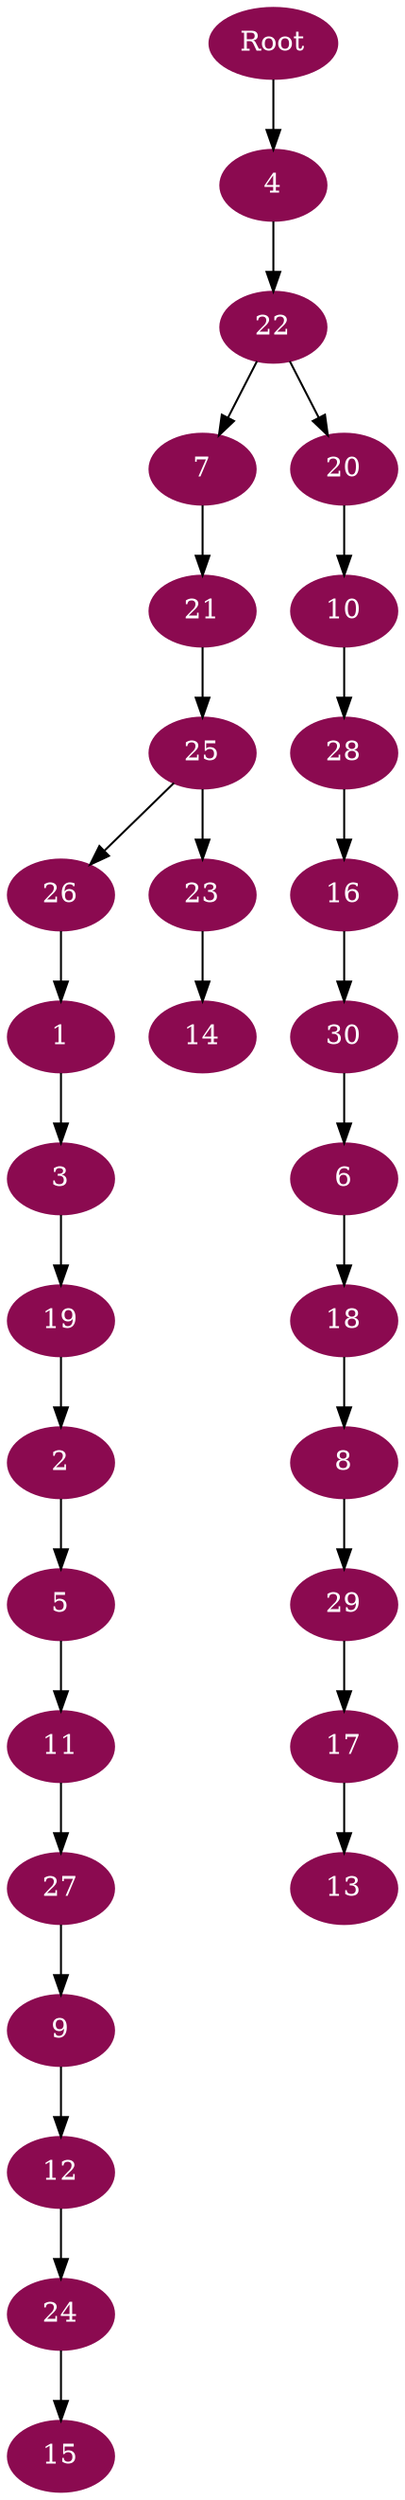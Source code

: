 digraph G {
node [color=deeppink4, style=filled, fontcolor=white];
26 -> 1;
19 -> 2;
1 -> 3;
Root -> 4;
2 -> 5;
30 -> 6;
22 -> 7;
18 -> 8;
27 -> 9;
20 -> 10;
5 -> 11;
9 -> 12;
17 -> 13;
23 -> 14;
24 -> 15;
28 -> 16;
29 -> 17;
6 -> 18;
3 -> 19;
22 -> 20;
7 -> 21;
4 -> 22;
25 -> 23;
12 -> 24;
21 -> 25;
25 -> 26;
11 -> 27;
10 -> 28;
8 -> 29;
16 -> 30;
}
